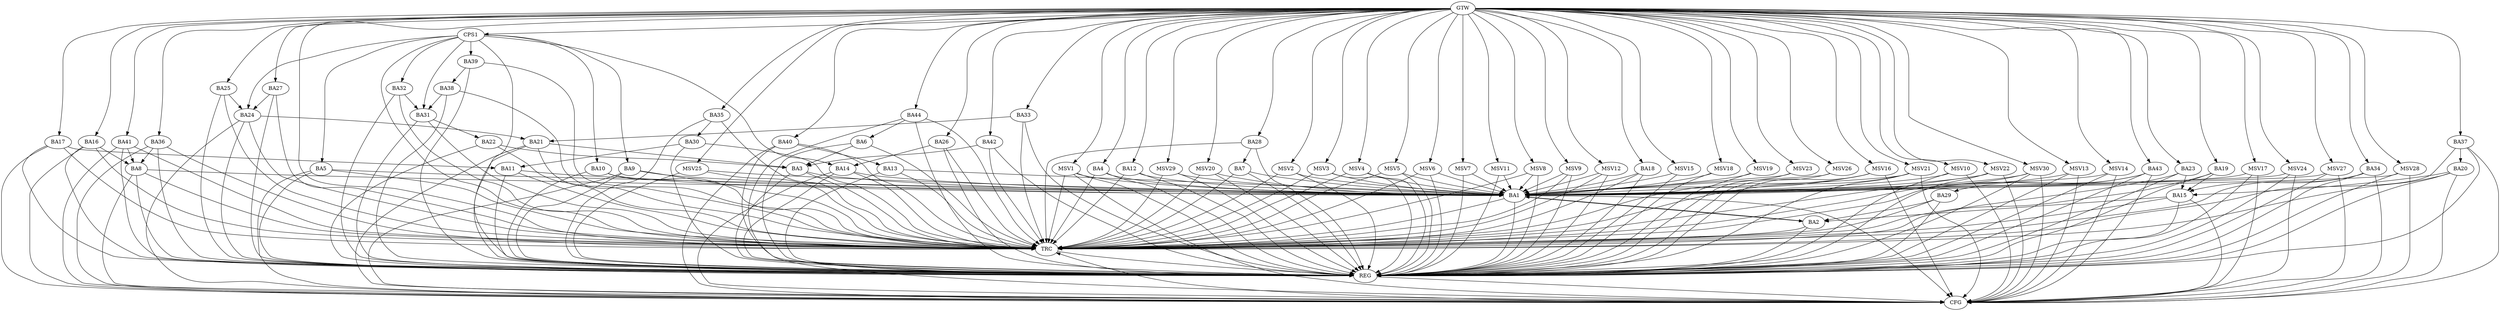strict digraph G {
  BA1 [ label="BA1" ];
  BA2 [ label="BA2" ];
  BA3 [ label="BA3" ];
  BA4 [ label="BA4" ];
  BA5 [ label="BA5" ];
  BA6 [ label="BA6" ];
  BA7 [ label="BA7" ];
  BA8 [ label="BA8" ];
  BA9 [ label="BA9" ];
  BA10 [ label="BA10" ];
  BA11 [ label="BA11" ];
  BA12 [ label="BA12" ];
  BA13 [ label="BA13" ];
  BA14 [ label="BA14" ];
  BA15 [ label="BA15" ];
  BA16 [ label="BA16" ];
  BA17 [ label="BA17" ];
  BA18 [ label="BA18" ];
  BA19 [ label="BA19" ];
  BA20 [ label="BA20" ];
  BA21 [ label="BA21" ];
  BA22 [ label="BA22" ];
  BA23 [ label="BA23" ];
  BA24 [ label="BA24" ];
  BA25 [ label="BA25" ];
  BA26 [ label="BA26" ];
  BA27 [ label="BA27" ];
  BA28 [ label="BA28" ];
  BA29 [ label="BA29" ];
  BA30 [ label="BA30" ];
  BA31 [ label="BA31" ];
  BA32 [ label="BA32" ];
  BA33 [ label="BA33" ];
  BA34 [ label="BA34" ];
  BA35 [ label="BA35" ];
  BA36 [ label="BA36" ];
  BA37 [ label="BA37" ];
  BA38 [ label="BA38" ];
  BA39 [ label="BA39" ];
  BA40 [ label="BA40" ];
  BA41 [ label="BA41" ];
  BA42 [ label="BA42" ];
  BA43 [ label="BA43" ];
  BA44 [ label="BA44" ];
  CPS1 [ label="CPS1" ];
  GTW [ label="GTW" ];
  REG [ label="REG" ];
  CFG [ label="CFG" ];
  TRC [ label="TRC" ];
  MSV1 [ label="MSV1" ];
  MSV2 [ label="MSV2" ];
  MSV3 [ label="MSV3" ];
  MSV4 [ label="MSV4" ];
  MSV5 [ label="MSV5" ];
  MSV6 [ label="MSV6" ];
  MSV7 [ label="MSV7" ];
  MSV8 [ label="MSV8" ];
  MSV9 [ label="MSV9" ];
  MSV10 [ label="MSV10" ];
  MSV11 [ label="MSV11" ];
  MSV12 [ label="MSV12" ];
  MSV13 [ label="MSV13" ];
  MSV14 [ label="MSV14" ];
  MSV15 [ label="MSV15" ];
  MSV16 [ label="MSV16" ];
  MSV17 [ label="MSV17" ];
  MSV18 [ label="MSV18" ];
  MSV19 [ label="MSV19" ];
  MSV20 [ label="MSV20" ];
  MSV21 [ label="MSV21" ];
  MSV22 [ label="MSV22" ];
  MSV23 [ label="MSV23" ];
  MSV24 [ label="MSV24" ];
  MSV25 [ label="MSV25" ];
  MSV26 [ label="MSV26" ];
  MSV27 [ label="MSV27" ];
  MSV28 [ label="MSV28" ];
  MSV29 [ label="MSV29" ];
  MSV30 [ label="MSV30" ];
  BA1 -> BA2;
  BA2 -> BA1;
  BA3 -> BA1;
  BA4 -> BA1;
  BA5 -> BA1;
  BA6 -> BA3;
  BA7 -> BA1;
  BA8 -> BA1;
  BA9 -> BA1;
  BA10 -> BA1;
  BA11 -> BA1;
  BA12 -> BA1;
  BA13 -> BA1;
  BA14 -> BA1;
  BA15 -> BA2;
  BA16 -> BA8;
  BA17 -> BA11;
  BA18 -> BA1;
  BA19 -> BA15;
  BA20 -> BA15;
  BA21 -> BA3;
  BA22 -> BA3;
  BA23 -> BA15;
  BA24 -> BA21;
  BA25 -> BA24;
  BA26 -> BA14;
  BA27 -> BA24;
  BA28 -> BA7;
  BA29 -> BA2;
  BA30 -> BA11;
  BA31 -> BA22;
  BA32 -> BA31;
  BA33 -> BA21;
  BA34 -> BA15;
  BA35 -> BA30;
  BA36 -> BA8;
  BA37 -> BA20;
  BA38 -> BA31;
  BA39 -> BA38;
  BA40 -> BA13;
  BA41 -> BA8;
  BA42 -> BA3;
  BA43 -> BA29;
  BA44 -> BA6;
  CPS1 -> BA31;
  CPS1 -> BA5;
  CPS1 -> BA39;
  CPS1 -> BA10;
  CPS1 -> BA32;
  CPS1 -> BA9;
  CPS1 -> BA14;
  CPS1 -> BA24;
  GTW -> BA4;
  GTW -> BA12;
  GTW -> BA16;
  GTW -> BA17;
  GTW -> BA18;
  GTW -> BA19;
  GTW -> BA23;
  GTW -> BA25;
  GTW -> BA26;
  GTW -> BA27;
  GTW -> BA28;
  GTW -> BA33;
  GTW -> BA34;
  GTW -> BA35;
  GTW -> BA36;
  GTW -> BA37;
  GTW -> BA40;
  GTW -> BA41;
  GTW -> BA42;
  GTW -> BA43;
  GTW -> BA44;
  GTW -> CPS1;
  BA1 -> REG;
  BA2 -> REG;
  BA3 -> REG;
  BA4 -> REG;
  BA5 -> REG;
  BA6 -> REG;
  BA7 -> REG;
  BA8 -> REG;
  BA9 -> REG;
  BA10 -> REG;
  BA11 -> REG;
  BA12 -> REG;
  BA13 -> REG;
  BA14 -> REG;
  BA15 -> REG;
  BA16 -> REG;
  BA17 -> REG;
  BA18 -> REG;
  BA19 -> REG;
  BA20 -> REG;
  BA21 -> REG;
  BA22 -> REG;
  BA23 -> REG;
  BA24 -> REG;
  BA25 -> REG;
  BA26 -> REG;
  BA27 -> REG;
  BA28 -> REG;
  BA29 -> REG;
  BA30 -> REG;
  BA31 -> REG;
  BA32 -> REG;
  BA33 -> REG;
  BA34 -> REG;
  BA35 -> REG;
  BA36 -> REG;
  BA37 -> REG;
  BA38 -> REG;
  BA39 -> REG;
  BA40 -> REG;
  BA41 -> REG;
  BA42 -> REG;
  BA43 -> REG;
  BA44 -> REG;
  CPS1 -> REG;
  BA24 -> CFG;
  BA43 -> CFG;
  BA21 -> CFG;
  BA34 -> CFG;
  BA40 -> CFG;
  BA9 -> CFG;
  BA37 -> CFG;
  BA36 -> CFG;
  BA16 -> CFG;
  BA5 -> CFG;
  BA8 -> CFG;
  BA44 -> CFG;
  BA41 -> CFG;
  BA14 -> CFG;
  BA17 -> CFG;
  BA1 -> CFG;
  BA15 -> CFG;
  BA20 -> CFG;
  REG -> CFG;
  BA1 -> TRC;
  BA2 -> TRC;
  BA3 -> TRC;
  BA4 -> TRC;
  BA5 -> TRC;
  BA6 -> TRC;
  BA7 -> TRC;
  BA8 -> TRC;
  BA9 -> TRC;
  BA10 -> TRC;
  BA11 -> TRC;
  BA12 -> TRC;
  BA13 -> TRC;
  BA14 -> TRC;
  BA15 -> TRC;
  BA16 -> TRC;
  BA17 -> TRC;
  BA18 -> TRC;
  BA19 -> TRC;
  BA20 -> TRC;
  BA21 -> TRC;
  BA22 -> TRC;
  BA23 -> TRC;
  BA24 -> TRC;
  BA25 -> TRC;
  BA26 -> TRC;
  BA27 -> TRC;
  BA28 -> TRC;
  BA29 -> TRC;
  BA30 -> TRC;
  BA31 -> TRC;
  BA32 -> TRC;
  BA33 -> TRC;
  BA34 -> TRC;
  BA35 -> TRC;
  BA36 -> TRC;
  BA37 -> TRC;
  BA38 -> TRC;
  BA39 -> TRC;
  BA40 -> TRC;
  BA41 -> TRC;
  BA42 -> TRC;
  BA43 -> TRC;
  BA44 -> TRC;
  CPS1 -> TRC;
  GTW -> TRC;
  CFG -> TRC;
  TRC -> REG;
  MSV1 -> BA1;
  MSV2 -> BA1;
  MSV3 -> BA1;
  MSV4 -> BA1;
  MSV5 -> BA1;
  MSV6 -> BA1;
  GTW -> MSV1;
  MSV1 -> REG;
  MSV1 -> TRC;
  MSV1 -> CFG;
  GTW -> MSV2;
  MSV2 -> REG;
  MSV2 -> TRC;
  GTW -> MSV3;
  MSV3 -> REG;
  MSV3 -> TRC;
  GTW -> MSV4;
  MSV4 -> REG;
  MSV4 -> TRC;
  GTW -> MSV5;
  MSV5 -> REG;
  MSV5 -> TRC;
  GTW -> MSV6;
  MSV6 -> REG;
  MSV6 -> TRC;
  MSV7 -> BA1;
  GTW -> MSV7;
  MSV7 -> REG;
  MSV8 -> BA1;
  GTW -> MSV8;
  MSV8 -> REG;
  MSV8 -> TRC;
  MSV9 -> BA1;
  MSV10 -> BA1;
  MSV11 -> BA1;
  GTW -> MSV9;
  MSV9 -> REG;
  MSV9 -> TRC;
  GTW -> MSV10;
  MSV10 -> REG;
  MSV10 -> CFG;
  GTW -> MSV11;
  MSV11 -> REG;
  MSV12 -> BA1;
  MSV13 -> BA1;
  MSV14 -> BA1;
  GTW -> MSV12;
  MSV12 -> REG;
  MSV12 -> TRC;
  GTW -> MSV13;
  MSV13 -> REG;
  MSV13 -> CFG;
  GTW -> MSV14;
  MSV14 -> REG;
  MSV14 -> CFG;
  MSV15 -> BA1;
  GTW -> MSV15;
  MSV15 -> REG;
  MSV16 -> BA1;
  GTW -> MSV16;
  MSV16 -> REG;
  MSV16 -> TRC;
  MSV16 -> CFG;
  MSV17 -> BA1;
  GTW -> MSV17;
  MSV17 -> REG;
  MSV17 -> CFG;
  MSV18 -> BA1;
  GTW -> MSV18;
  MSV18 -> REG;
  MSV19 -> BA1;
  MSV20 -> BA1;
  GTW -> MSV19;
  MSV19 -> REG;
  GTW -> MSV20;
  MSV20 -> REG;
  MSV20 -> TRC;
  MSV21 -> BA1;
  GTW -> MSV21;
  MSV21 -> REG;
  MSV21 -> TRC;
  MSV21 -> CFG;
  MSV22 -> BA1;
  GTW -> MSV22;
  MSV22 -> REG;
  MSV22 -> TRC;
  MSV22 -> CFG;
  MSV23 -> BA1;
  GTW -> MSV23;
  MSV23 -> REG;
  MSV24 -> BA1;
  MSV25 -> BA1;
  MSV26 -> BA1;
  MSV27 -> BA1;
  MSV28 -> BA1;
  MSV29 -> BA1;
  MSV30 -> BA1;
  GTW -> MSV24;
  MSV24 -> REG;
  MSV24 -> CFG;
  GTW -> MSV25;
  MSV25 -> REG;
  MSV25 -> TRC;
  GTW -> MSV26;
  MSV26 -> REG;
  GTW -> MSV27;
  MSV27 -> REG;
  MSV27 -> CFG;
  GTW -> MSV28;
  MSV28 -> REG;
  MSV28 -> CFG;
  GTW -> MSV29;
  MSV29 -> REG;
  MSV29 -> TRC;
  GTW -> MSV30;
  MSV30 -> REG;
  MSV30 -> TRC;
  MSV30 -> CFG;
}
